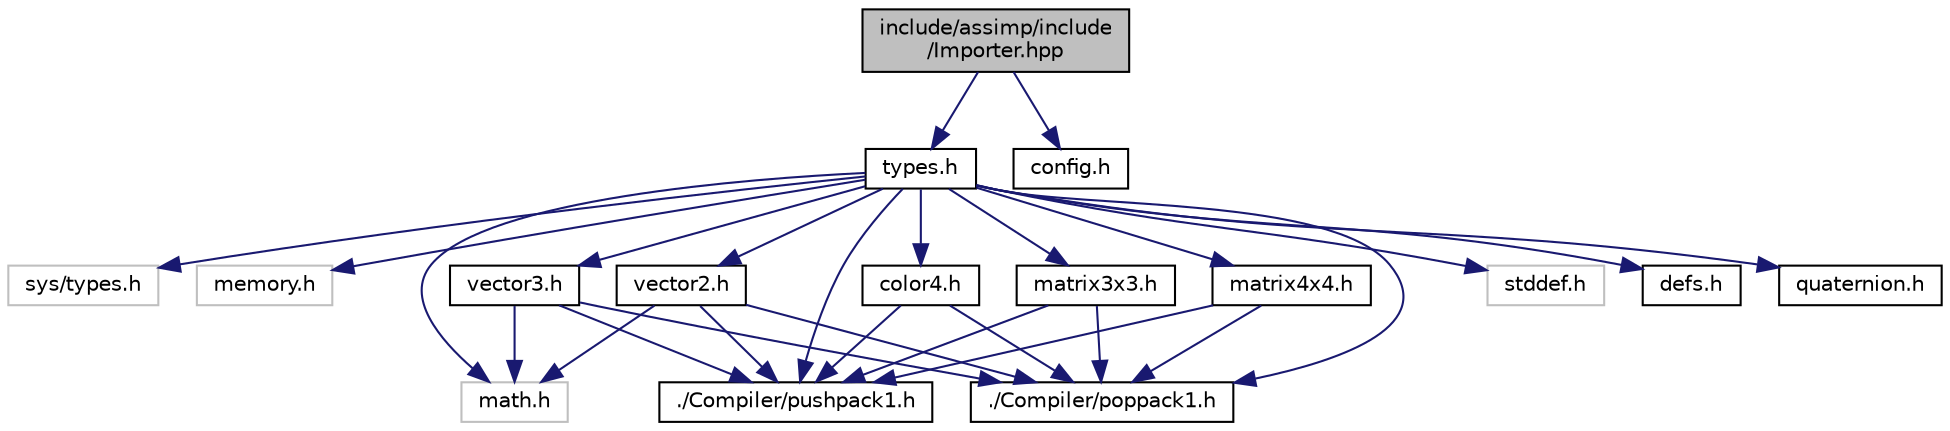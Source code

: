 digraph "include/assimp/include/Importer.hpp"
{
  edge [fontname="Helvetica",fontsize="10",labelfontname="Helvetica",labelfontsize="10"];
  node [fontname="Helvetica",fontsize="10",shape=record];
  Node1 [label="include/assimp/include\l/Importer.hpp",height=0.2,width=0.4,color="black", fillcolor="grey75", style="filled" fontcolor="black"];
  Node1 -> Node2 [color="midnightblue",fontsize="10",style="solid",fontname="Helvetica"];
  Node2 [label="types.h",height=0.2,width=0.4,color="black", fillcolor="white", style="filled",URL="$types_8h.html"];
  Node2 -> Node3 [color="midnightblue",fontsize="10",style="solid",fontname="Helvetica"];
  Node3 [label="sys/types.h",height=0.2,width=0.4,color="grey75", fillcolor="white", style="filled"];
  Node2 -> Node4 [color="midnightblue",fontsize="10",style="solid",fontname="Helvetica"];
  Node4 [label="memory.h",height=0.2,width=0.4,color="grey75", fillcolor="white", style="filled"];
  Node2 -> Node5 [color="midnightblue",fontsize="10",style="solid",fontname="Helvetica"];
  Node5 [label="math.h",height=0.2,width=0.4,color="grey75", fillcolor="white", style="filled"];
  Node2 -> Node6 [color="midnightblue",fontsize="10",style="solid",fontname="Helvetica"];
  Node6 [label="stddef.h",height=0.2,width=0.4,color="grey75", fillcolor="white", style="filled"];
  Node2 -> Node7 [color="midnightblue",fontsize="10",style="solid",fontname="Helvetica"];
  Node7 [label="defs.h",height=0.2,width=0.4,color="black", fillcolor="white", style="filled",URL="$defs_8h.html"];
  Node2 -> Node8 [color="midnightblue",fontsize="10",style="solid",fontname="Helvetica"];
  Node8 [label="vector3.h",height=0.2,width=0.4,color="black", fillcolor="white", style="filled",URL="$vector3_8h.html"];
  Node8 -> Node5 [color="midnightblue",fontsize="10",style="solid",fontname="Helvetica"];
  Node8 -> Node9 [color="midnightblue",fontsize="10",style="solid",fontname="Helvetica"];
  Node9 [label="./Compiler/pushpack1.h",height=0.2,width=0.4,color="black", fillcolor="white", style="filled",URL="$pushpack1_8h.html"];
  Node8 -> Node10 [color="midnightblue",fontsize="10",style="solid",fontname="Helvetica"];
  Node10 [label="./Compiler/poppack1.h",height=0.2,width=0.4,color="black", fillcolor="white", style="filled",URL="$poppack1_8h.html"];
  Node2 -> Node11 [color="midnightblue",fontsize="10",style="solid",fontname="Helvetica"];
  Node11 [label="vector2.h",height=0.2,width=0.4,color="black", fillcolor="white", style="filled",URL="$vector2_8h.html"];
  Node11 -> Node5 [color="midnightblue",fontsize="10",style="solid",fontname="Helvetica"];
  Node11 -> Node9 [color="midnightblue",fontsize="10",style="solid",fontname="Helvetica"];
  Node11 -> Node10 [color="midnightblue",fontsize="10",style="solid",fontname="Helvetica"];
  Node2 -> Node12 [color="midnightblue",fontsize="10",style="solid",fontname="Helvetica"];
  Node12 [label="color4.h",height=0.2,width=0.4,color="black", fillcolor="white", style="filled",URL="$color4_8h.html"];
  Node12 -> Node9 [color="midnightblue",fontsize="10",style="solid",fontname="Helvetica"];
  Node12 -> Node10 [color="midnightblue",fontsize="10",style="solid",fontname="Helvetica"];
  Node2 -> Node13 [color="midnightblue",fontsize="10",style="solid",fontname="Helvetica"];
  Node13 [label="matrix3x3.h",height=0.2,width=0.4,color="black", fillcolor="white", style="filled",URL="$matrix3x3_8h.html",tooltip="Definition of a 3x3 matrix, including operators when compiling in C++. "];
  Node13 -> Node9 [color="midnightblue",fontsize="10",style="solid",fontname="Helvetica"];
  Node13 -> Node10 [color="midnightblue",fontsize="10",style="solid",fontname="Helvetica"];
  Node2 -> Node14 [color="midnightblue",fontsize="10",style="solid",fontname="Helvetica"];
  Node14 [label="matrix4x4.h",height=0.2,width=0.4,color="black", fillcolor="white", style="filled",URL="$matrix4x4_8h.html",tooltip="4x4 matrix structure, including operators when compiling in C++ "];
  Node14 -> Node9 [color="midnightblue",fontsize="10",style="solid",fontname="Helvetica"];
  Node14 -> Node10 [color="midnightblue",fontsize="10",style="solid",fontname="Helvetica"];
  Node2 -> Node15 [color="midnightblue",fontsize="10",style="solid",fontname="Helvetica"];
  Node15 [label="quaternion.h",height=0.2,width=0.4,color="black", fillcolor="white", style="filled",URL="$quaternion_8h.html",tooltip="Quaternion structure, including operators when compiling in C++. "];
  Node2 -> Node9 [color="midnightblue",fontsize="10",style="solid",fontname="Helvetica"];
  Node2 -> Node10 [color="midnightblue",fontsize="10",style="solid",fontname="Helvetica"];
  Node1 -> Node16 [color="midnightblue",fontsize="10",style="solid",fontname="Helvetica"];
  Node16 [label="config.h",height=0.2,width=0.4,color="black", fillcolor="white", style="filled",URL="$config_8h.html",tooltip="Defines constants for configurable properties for the library. "];
}
